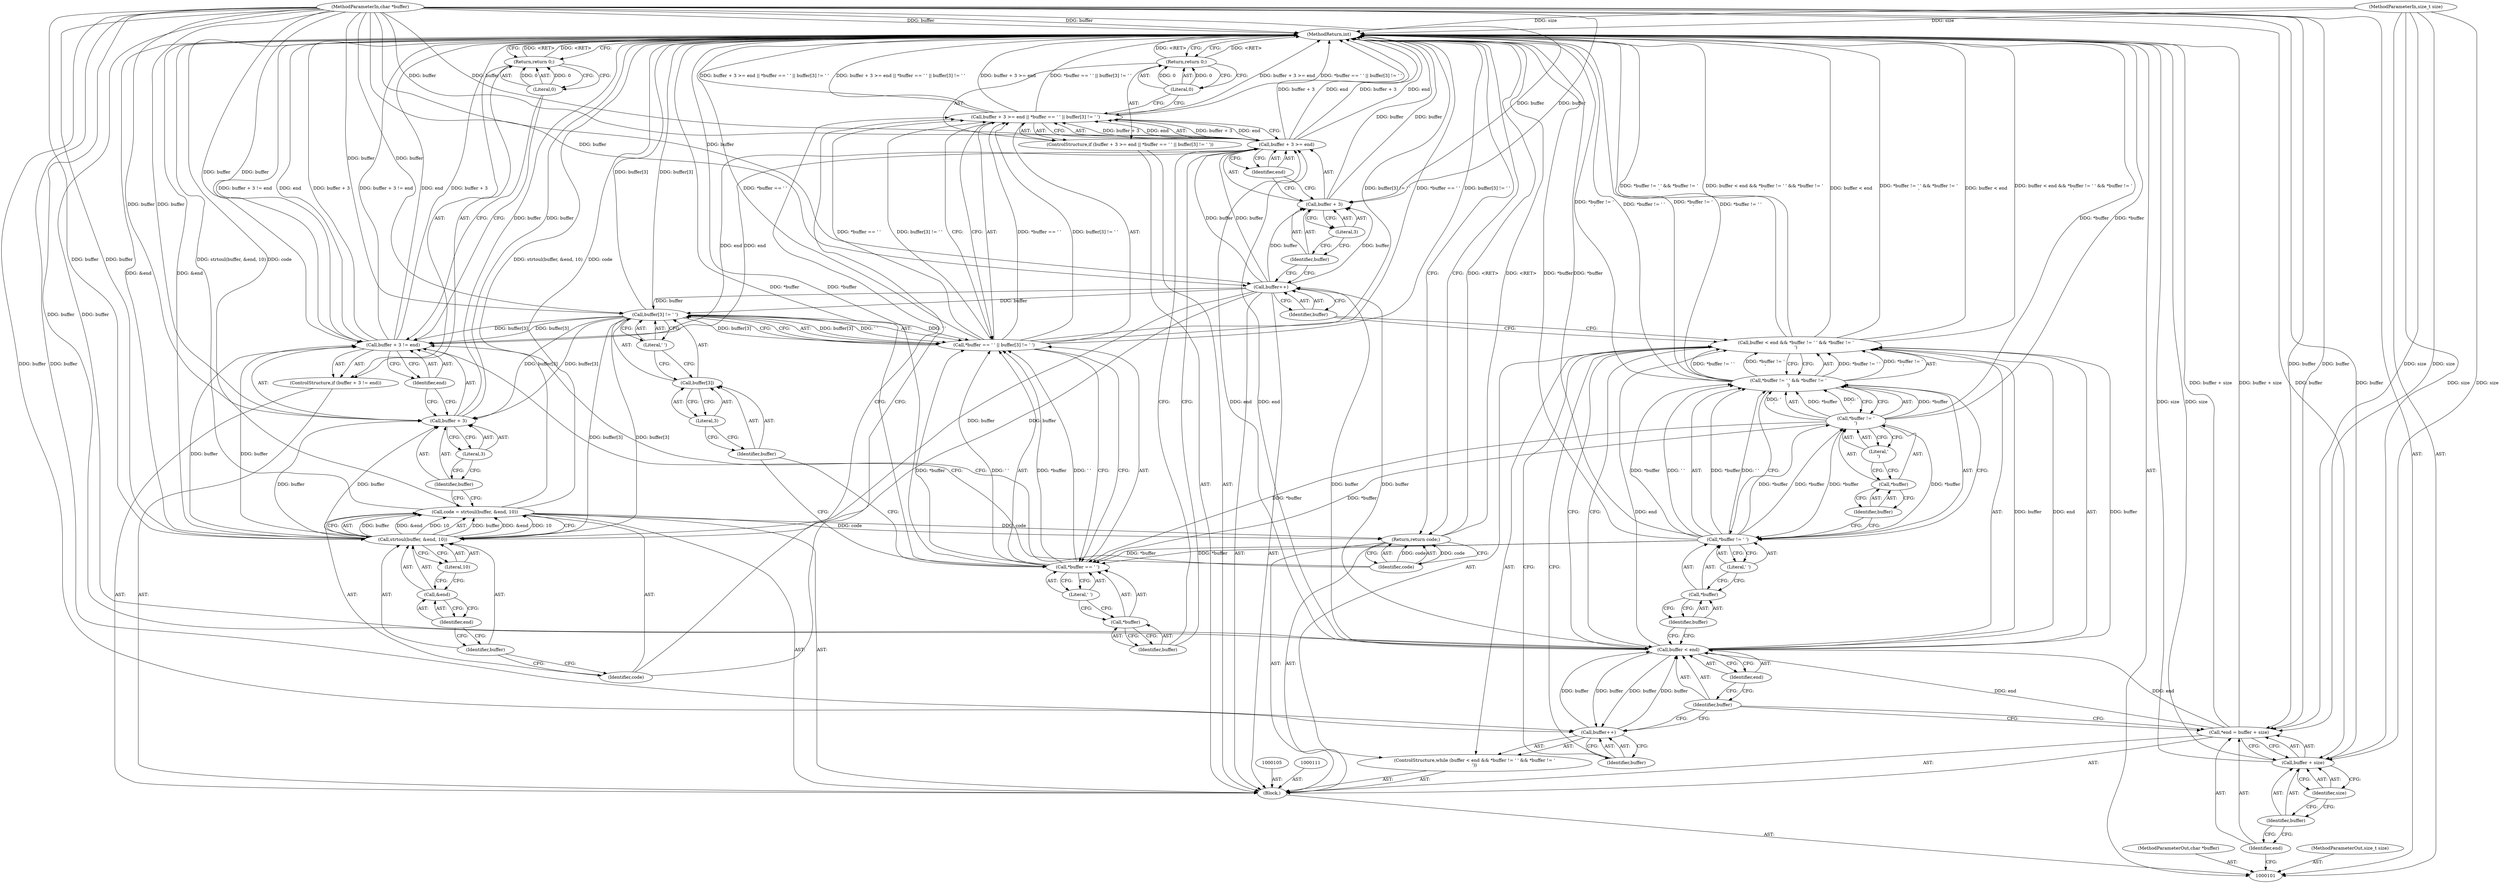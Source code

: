 digraph "0_keepalived_f28015671a4b04785859d1b4b1327b367b6a10e9" {
"1000166" [label="(MethodReturn,int)"];
"1000102" [label="(MethodParameterIn,char *buffer)"];
"1000237" [label="(MethodParameterOut,char *buffer)"];
"1000103" [label="(MethodParameterIn,size_t size)"];
"1000238" [label="(MethodParameterOut,size_t size)"];
"1000130" [label="(ControlStructure,if (buffer + 3 >= end || *buffer == ' ' || buffer[3] != ' '))"];
"1000135" [label="(Literal,3)"];
"1000136" [label="(Identifier,end)"];
"1000137" [label="(Call,*buffer == ' ' || buffer[3] != ' ')"];
"1000138" [label="(Call,*buffer == ' ')"];
"1000139" [label="(Call,*buffer)"];
"1000140" [label="(Identifier,buffer)"];
"1000141" [label="(Literal,' ')"];
"1000142" [label="(Call,buffer[3] != ' ')"];
"1000143" [label="(Call,buffer[3])"];
"1000144" [label="(Identifier,buffer)"];
"1000131" [label="(Call,buffer + 3 >= end || *buffer == ' ' || buffer[3] != ' ')"];
"1000132" [label="(Call,buffer + 3 >= end)"];
"1000133" [label="(Call,buffer + 3)"];
"1000134" [label="(Identifier,buffer)"];
"1000145" [label="(Literal,3)"];
"1000146" [label="(Literal,' ')"];
"1000147" [label="(Return,return 0;)"];
"1000148" [label="(Literal,0)"];
"1000149" [label="(Call,code = strtoul(buffer, &end, 10))"];
"1000150" [label="(Identifier,code)"];
"1000152" [label="(Identifier,buffer)"];
"1000153" [label="(Call,&end)"];
"1000154" [label="(Identifier,end)"];
"1000155" [label="(Literal,10)"];
"1000151" [label="(Call,strtoul(buffer, &end, 10))"];
"1000156" [label="(ControlStructure,if (buffer + 3 != end))"];
"1000160" [label="(Literal,3)"];
"1000161" [label="(Identifier,end)"];
"1000157" [label="(Call,buffer + 3 != end)"];
"1000158" [label="(Call,buffer + 3)"];
"1000159" [label="(Identifier,buffer)"];
"1000162" [label="(Return,return 0;)"];
"1000163" [label="(Literal,0)"];
"1000164" [label="(Return,return code;)"];
"1000165" [label="(Identifier,code)"];
"1000104" [label="(Block,)"];
"1000108" [label="(Call,buffer + size)"];
"1000109" [label="(Identifier,buffer)"];
"1000110" [label="(Identifier,size)"];
"1000106" [label="(Call,*end = buffer + size)"];
"1000107" [label="(Identifier,end)"];
"1000112" [label="(ControlStructure,while (buffer < end && *buffer != ' ' && *buffer != '\r'))"];
"1000116" [label="(Identifier,end)"];
"1000117" [label="(Call,*buffer != ' ' && *buffer != '\r')"];
"1000118" [label="(Call,*buffer != ' ')"];
"1000119" [label="(Call,*buffer)"];
"1000120" [label="(Identifier,buffer)"];
"1000121" [label="(Literal,' ')"];
"1000122" [label="(Call,*buffer != '\r')"];
"1000123" [label="(Call,*buffer)"];
"1000124" [label="(Identifier,buffer)"];
"1000125" [label="(Literal,'\r')"];
"1000113" [label="(Call,buffer < end && *buffer != ' ' && *buffer != '\r')"];
"1000114" [label="(Call,buffer < end)"];
"1000115" [label="(Identifier,buffer)"];
"1000126" [label="(Call,buffer++)"];
"1000127" [label="(Identifier,buffer)"];
"1000128" [label="(Call,buffer++)"];
"1000129" [label="(Identifier,buffer)"];
"1000166" -> "1000101"  [label="AST: "];
"1000166" -> "1000147"  [label="CFG: "];
"1000166" -> "1000162"  [label="CFG: "];
"1000166" -> "1000164"  [label="CFG: "];
"1000147" -> "1000166"  [label="DDG: <RET>"];
"1000162" -> "1000166"  [label="DDG: <RET>"];
"1000137" -> "1000166"  [label="DDG: buffer[3] != ' '"];
"1000137" -> "1000166"  [label="DDG: *buffer == ' '"];
"1000106" -> "1000166"  [label="DDG: buffer + size"];
"1000149" -> "1000166"  [label="DDG: strtoul(buffer, &end, 10)"];
"1000149" -> "1000166"  [label="DDG: code"];
"1000157" -> "1000166"  [label="DDG: buffer + 3 != end"];
"1000157" -> "1000166"  [label="DDG: end"];
"1000157" -> "1000166"  [label="DDG: buffer + 3"];
"1000113" -> "1000166"  [label="DDG: buffer < end"];
"1000113" -> "1000166"  [label="DDG: *buffer != ' ' && *buffer != '\r'"];
"1000113" -> "1000166"  [label="DDG: buffer < end && *buffer != ' ' && *buffer != '\r'"];
"1000151" -> "1000166"  [label="DDG: &end"];
"1000117" -> "1000166"  [label="DDG: *buffer != ' '"];
"1000117" -> "1000166"  [label="DDG: *buffer != '\r'"];
"1000118" -> "1000166"  [label="DDG: *buffer"];
"1000131" -> "1000166"  [label="DDG: buffer + 3 >= end || *buffer == ' ' || buffer[3] != ' '"];
"1000131" -> "1000166"  [label="DDG: buffer + 3 >= end"];
"1000131" -> "1000166"  [label="DDG: *buffer == ' ' || buffer[3] != ' '"];
"1000158" -> "1000166"  [label="DDG: buffer"];
"1000122" -> "1000166"  [label="DDG: *buffer"];
"1000138" -> "1000166"  [label="DDG: *buffer"];
"1000133" -> "1000166"  [label="DDG: buffer"];
"1000103" -> "1000166"  [label="DDG: size"];
"1000132" -> "1000166"  [label="DDG: buffer + 3"];
"1000132" -> "1000166"  [label="DDG: end"];
"1000102" -> "1000166"  [label="DDG: buffer"];
"1000108" -> "1000166"  [label="DDG: size"];
"1000142" -> "1000166"  [label="DDG: buffer[3]"];
"1000164" -> "1000166"  [label="DDG: <RET>"];
"1000102" -> "1000101"  [label="AST: "];
"1000102" -> "1000166"  [label="DDG: buffer"];
"1000102" -> "1000106"  [label="DDG: buffer"];
"1000102" -> "1000108"  [label="DDG: buffer"];
"1000102" -> "1000114"  [label="DDG: buffer"];
"1000102" -> "1000126"  [label="DDG: buffer"];
"1000102" -> "1000128"  [label="DDG: buffer"];
"1000102" -> "1000132"  [label="DDG: buffer"];
"1000102" -> "1000133"  [label="DDG: buffer"];
"1000102" -> "1000142"  [label="DDG: buffer"];
"1000102" -> "1000151"  [label="DDG: buffer"];
"1000102" -> "1000157"  [label="DDG: buffer"];
"1000102" -> "1000158"  [label="DDG: buffer"];
"1000237" -> "1000101"  [label="AST: "];
"1000103" -> "1000101"  [label="AST: "];
"1000103" -> "1000166"  [label="DDG: size"];
"1000103" -> "1000106"  [label="DDG: size"];
"1000103" -> "1000108"  [label="DDG: size"];
"1000238" -> "1000101"  [label="AST: "];
"1000130" -> "1000104"  [label="AST: "];
"1000131" -> "1000130"  [label="AST: "];
"1000147" -> "1000130"  [label="AST: "];
"1000135" -> "1000133"  [label="AST: "];
"1000135" -> "1000134"  [label="CFG: "];
"1000133" -> "1000135"  [label="CFG: "];
"1000136" -> "1000132"  [label="AST: "];
"1000136" -> "1000133"  [label="CFG: "];
"1000132" -> "1000136"  [label="CFG: "];
"1000137" -> "1000131"  [label="AST: "];
"1000137" -> "1000138"  [label="CFG: "];
"1000137" -> "1000142"  [label="CFG: "];
"1000138" -> "1000137"  [label="AST: "];
"1000142" -> "1000137"  [label="AST: "];
"1000131" -> "1000137"  [label="CFG: "];
"1000137" -> "1000166"  [label="DDG: buffer[3] != ' '"];
"1000137" -> "1000166"  [label="DDG: *buffer == ' '"];
"1000137" -> "1000131"  [label="DDG: *buffer == ' '"];
"1000137" -> "1000131"  [label="DDG: buffer[3] != ' '"];
"1000138" -> "1000137"  [label="DDG: *buffer"];
"1000138" -> "1000137"  [label="DDG: ' '"];
"1000142" -> "1000137"  [label="DDG: buffer[3]"];
"1000142" -> "1000137"  [label="DDG: ' '"];
"1000138" -> "1000137"  [label="AST: "];
"1000138" -> "1000141"  [label="CFG: "];
"1000139" -> "1000138"  [label="AST: "];
"1000141" -> "1000138"  [label="AST: "];
"1000144" -> "1000138"  [label="CFG: "];
"1000137" -> "1000138"  [label="CFG: "];
"1000138" -> "1000166"  [label="DDG: *buffer"];
"1000138" -> "1000137"  [label="DDG: *buffer"];
"1000138" -> "1000137"  [label="DDG: ' '"];
"1000122" -> "1000138"  [label="DDG: *buffer"];
"1000118" -> "1000138"  [label="DDG: *buffer"];
"1000139" -> "1000138"  [label="AST: "];
"1000139" -> "1000140"  [label="CFG: "];
"1000140" -> "1000139"  [label="AST: "];
"1000141" -> "1000139"  [label="CFG: "];
"1000140" -> "1000139"  [label="AST: "];
"1000140" -> "1000132"  [label="CFG: "];
"1000139" -> "1000140"  [label="CFG: "];
"1000141" -> "1000138"  [label="AST: "];
"1000141" -> "1000139"  [label="CFG: "];
"1000138" -> "1000141"  [label="CFG: "];
"1000142" -> "1000137"  [label="AST: "];
"1000142" -> "1000146"  [label="CFG: "];
"1000143" -> "1000142"  [label="AST: "];
"1000146" -> "1000142"  [label="AST: "];
"1000137" -> "1000142"  [label="CFG: "];
"1000142" -> "1000166"  [label="DDG: buffer[3]"];
"1000142" -> "1000137"  [label="DDG: buffer[3]"];
"1000142" -> "1000137"  [label="DDG: ' '"];
"1000102" -> "1000142"  [label="DDG: buffer"];
"1000128" -> "1000142"  [label="DDG: buffer"];
"1000142" -> "1000151"  [label="DDG: buffer[3]"];
"1000142" -> "1000157"  [label="DDG: buffer[3]"];
"1000142" -> "1000158"  [label="DDG: buffer[3]"];
"1000143" -> "1000142"  [label="AST: "];
"1000143" -> "1000145"  [label="CFG: "];
"1000144" -> "1000143"  [label="AST: "];
"1000145" -> "1000143"  [label="AST: "];
"1000146" -> "1000143"  [label="CFG: "];
"1000144" -> "1000143"  [label="AST: "];
"1000144" -> "1000138"  [label="CFG: "];
"1000145" -> "1000144"  [label="CFG: "];
"1000131" -> "1000130"  [label="AST: "];
"1000131" -> "1000132"  [label="CFG: "];
"1000131" -> "1000137"  [label="CFG: "];
"1000132" -> "1000131"  [label="AST: "];
"1000137" -> "1000131"  [label="AST: "];
"1000148" -> "1000131"  [label="CFG: "];
"1000150" -> "1000131"  [label="CFG: "];
"1000131" -> "1000166"  [label="DDG: buffer + 3 >= end || *buffer == ' ' || buffer[3] != ' '"];
"1000131" -> "1000166"  [label="DDG: buffer + 3 >= end"];
"1000131" -> "1000166"  [label="DDG: *buffer == ' ' || buffer[3] != ' '"];
"1000132" -> "1000131"  [label="DDG: buffer + 3"];
"1000132" -> "1000131"  [label="DDG: end"];
"1000137" -> "1000131"  [label="DDG: *buffer == ' '"];
"1000137" -> "1000131"  [label="DDG: buffer[3] != ' '"];
"1000132" -> "1000131"  [label="AST: "];
"1000132" -> "1000136"  [label="CFG: "];
"1000133" -> "1000132"  [label="AST: "];
"1000136" -> "1000132"  [label="AST: "];
"1000140" -> "1000132"  [label="CFG: "];
"1000131" -> "1000132"  [label="CFG: "];
"1000132" -> "1000166"  [label="DDG: buffer + 3"];
"1000132" -> "1000166"  [label="DDG: end"];
"1000132" -> "1000131"  [label="DDG: buffer + 3"];
"1000132" -> "1000131"  [label="DDG: end"];
"1000128" -> "1000132"  [label="DDG: buffer"];
"1000102" -> "1000132"  [label="DDG: buffer"];
"1000114" -> "1000132"  [label="DDG: end"];
"1000132" -> "1000157"  [label="DDG: end"];
"1000133" -> "1000132"  [label="AST: "];
"1000133" -> "1000135"  [label="CFG: "];
"1000134" -> "1000133"  [label="AST: "];
"1000135" -> "1000133"  [label="AST: "];
"1000136" -> "1000133"  [label="CFG: "];
"1000133" -> "1000166"  [label="DDG: buffer"];
"1000128" -> "1000133"  [label="DDG: buffer"];
"1000102" -> "1000133"  [label="DDG: buffer"];
"1000134" -> "1000133"  [label="AST: "];
"1000134" -> "1000128"  [label="CFG: "];
"1000135" -> "1000134"  [label="CFG: "];
"1000145" -> "1000143"  [label="AST: "];
"1000145" -> "1000144"  [label="CFG: "];
"1000143" -> "1000145"  [label="CFG: "];
"1000146" -> "1000142"  [label="AST: "];
"1000146" -> "1000143"  [label="CFG: "];
"1000142" -> "1000146"  [label="CFG: "];
"1000147" -> "1000130"  [label="AST: "];
"1000147" -> "1000148"  [label="CFG: "];
"1000148" -> "1000147"  [label="AST: "];
"1000166" -> "1000147"  [label="CFG: "];
"1000147" -> "1000166"  [label="DDG: <RET>"];
"1000148" -> "1000147"  [label="DDG: 0"];
"1000148" -> "1000147"  [label="AST: "];
"1000148" -> "1000131"  [label="CFG: "];
"1000147" -> "1000148"  [label="CFG: "];
"1000148" -> "1000147"  [label="DDG: 0"];
"1000149" -> "1000104"  [label="AST: "];
"1000149" -> "1000151"  [label="CFG: "];
"1000150" -> "1000149"  [label="AST: "];
"1000151" -> "1000149"  [label="AST: "];
"1000159" -> "1000149"  [label="CFG: "];
"1000149" -> "1000166"  [label="DDG: strtoul(buffer, &end, 10)"];
"1000149" -> "1000166"  [label="DDG: code"];
"1000151" -> "1000149"  [label="DDG: buffer"];
"1000151" -> "1000149"  [label="DDG: &end"];
"1000151" -> "1000149"  [label="DDG: 10"];
"1000149" -> "1000164"  [label="DDG: code"];
"1000150" -> "1000149"  [label="AST: "];
"1000150" -> "1000131"  [label="CFG: "];
"1000152" -> "1000150"  [label="CFG: "];
"1000152" -> "1000151"  [label="AST: "];
"1000152" -> "1000150"  [label="CFG: "];
"1000154" -> "1000152"  [label="CFG: "];
"1000153" -> "1000151"  [label="AST: "];
"1000153" -> "1000154"  [label="CFG: "];
"1000154" -> "1000153"  [label="AST: "];
"1000155" -> "1000153"  [label="CFG: "];
"1000154" -> "1000153"  [label="AST: "];
"1000154" -> "1000152"  [label="CFG: "];
"1000153" -> "1000154"  [label="CFG: "];
"1000155" -> "1000151"  [label="AST: "];
"1000155" -> "1000153"  [label="CFG: "];
"1000151" -> "1000155"  [label="CFG: "];
"1000151" -> "1000149"  [label="AST: "];
"1000151" -> "1000155"  [label="CFG: "];
"1000152" -> "1000151"  [label="AST: "];
"1000153" -> "1000151"  [label="AST: "];
"1000155" -> "1000151"  [label="AST: "];
"1000149" -> "1000151"  [label="CFG: "];
"1000151" -> "1000166"  [label="DDG: &end"];
"1000151" -> "1000149"  [label="DDG: buffer"];
"1000151" -> "1000149"  [label="DDG: &end"];
"1000151" -> "1000149"  [label="DDG: 10"];
"1000142" -> "1000151"  [label="DDG: buffer[3]"];
"1000102" -> "1000151"  [label="DDG: buffer"];
"1000128" -> "1000151"  [label="DDG: buffer"];
"1000151" -> "1000157"  [label="DDG: buffer"];
"1000151" -> "1000158"  [label="DDG: buffer"];
"1000156" -> "1000104"  [label="AST: "];
"1000157" -> "1000156"  [label="AST: "];
"1000162" -> "1000156"  [label="AST: "];
"1000160" -> "1000158"  [label="AST: "];
"1000160" -> "1000159"  [label="CFG: "];
"1000158" -> "1000160"  [label="CFG: "];
"1000161" -> "1000157"  [label="AST: "];
"1000161" -> "1000158"  [label="CFG: "];
"1000157" -> "1000161"  [label="CFG: "];
"1000157" -> "1000156"  [label="AST: "];
"1000157" -> "1000161"  [label="CFG: "];
"1000158" -> "1000157"  [label="AST: "];
"1000161" -> "1000157"  [label="AST: "];
"1000163" -> "1000157"  [label="CFG: "];
"1000165" -> "1000157"  [label="CFG: "];
"1000157" -> "1000166"  [label="DDG: buffer + 3 != end"];
"1000157" -> "1000166"  [label="DDG: end"];
"1000157" -> "1000166"  [label="DDG: buffer + 3"];
"1000151" -> "1000157"  [label="DDG: buffer"];
"1000142" -> "1000157"  [label="DDG: buffer[3]"];
"1000102" -> "1000157"  [label="DDG: buffer"];
"1000132" -> "1000157"  [label="DDG: end"];
"1000158" -> "1000157"  [label="AST: "];
"1000158" -> "1000160"  [label="CFG: "];
"1000159" -> "1000158"  [label="AST: "];
"1000160" -> "1000158"  [label="AST: "];
"1000161" -> "1000158"  [label="CFG: "];
"1000158" -> "1000166"  [label="DDG: buffer"];
"1000151" -> "1000158"  [label="DDG: buffer"];
"1000142" -> "1000158"  [label="DDG: buffer[3]"];
"1000102" -> "1000158"  [label="DDG: buffer"];
"1000159" -> "1000158"  [label="AST: "];
"1000159" -> "1000149"  [label="CFG: "];
"1000160" -> "1000159"  [label="CFG: "];
"1000162" -> "1000156"  [label="AST: "];
"1000162" -> "1000163"  [label="CFG: "];
"1000163" -> "1000162"  [label="AST: "];
"1000166" -> "1000162"  [label="CFG: "];
"1000162" -> "1000166"  [label="DDG: <RET>"];
"1000163" -> "1000162"  [label="DDG: 0"];
"1000163" -> "1000162"  [label="AST: "];
"1000163" -> "1000157"  [label="CFG: "];
"1000162" -> "1000163"  [label="CFG: "];
"1000163" -> "1000162"  [label="DDG: 0"];
"1000164" -> "1000104"  [label="AST: "];
"1000164" -> "1000165"  [label="CFG: "];
"1000165" -> "1000164"  [label="AST: "];
"1000166" -> "1000164"  [label="CFG: "];
"1000164" -> "1000166"  [label="DDG: <RET>"];
"1000165" -> "1000164"  [label="DDG: code"];
"1000149" -> "1000164"  [label="DDG: code"];
"1000165" -> "1000164"  [label="AST: "];
"1000165" -> "1000157"  [label="CFG: "];
"1000164" -> "1000165"  [label="CFG: "];
"1000165" -> "1000164"  [label="DDG: code"];
"1000104" -> "1000101"  [label="AST: "];
"1000105" -> "1000104"  [label="AST: "];
"1000106" -> "1000104"  [label="AST: "];
"1000111" -> "1000104"  [label="AST: "];
"1000112" -> "1000104"  [label="AST: "];
"1000128" -> "1000104"  [label="AST: "];
"1000130" -> "1000104"  [label="AST: "];
"1000149" -> "1000104"  [label="AST: "];
"1000156" -> "1000104"  [label="AST: "];
"1000164" -> "1000104"  [label="AST: "];
"1000108" -> "1000106"  [label="AST: "];
"1000108" -> "1000110"  [label="CFG: "];
"1000109" -> "1000108"  [label="AST: "];
"1000110" -> "1000108"  [label="AST: "];
"1000106" -> "1000108"  [label="CFG: "];
"1000108" -> "1000166"  [label="DDG: size"];
"1000102" -> "1000108"  [label="DDG: buffer"];
"1000103" -> "1000108"  [label="DDG: size"];
"1000109" -> "1000108"  [label="AST: "];
"1000109" -> "1000107"  [label="CFG: "];
"1000110" -> "1000109"  [label="CFG: "];
"1000110" -> "1000108"  [label="AST: "];
"1000110" -> "1000109"  [label="CFG: "];
"1000108" -> "1000110"  [label="CFG: "];
"1000106" -> "1000104"  [label="AST: "];
"1000106" -> "1000108"  [label="CFG: "];
"1000107" -> "1000106"  [label="AST: "];
"1000108" -> "1000106"  [label="AST: "];
"1000115" -> "1000106"  [label="CFG: "];
"1000106" -> "1000166"  [label="DDG: buffer + size"];
"1000102" -> "1000106"  [label="DDG: buffer"];
"1000103" -> "1000106"  [label="DDG: size"];
"1000106" -> "1000114"  [label="DDG: end"];
"1000107" -> "1000106"  [label="AST: "];
"1000107" -> "1000101"  [label="CFG: "];
"1000109" -> "1000107"  [label="CFG: "];
"1000112" -> "1000104"  [label="AST: "];
"1000113" -> "1000112"  [label="AST: "];
"1000126" -> "1000112"  [label="AST: "];
"1000116" -> "1000114"  [label="AST: "];
"1000116" -> "1000115"  [label="CFG: "];
"1000114" -> "1000116"  [label="CFG: "];
"1000117" -> "1000113"  [label="AST: "];
"1000117" -> "1000118"  [label="CFG: "];
"1000117" -> "1000122"  [label="CFG: "];
"1000118" -> "1000117"  [label="AST: "];
"1000122" -> "1000117"  [label="AST: "];
"1000113" -> "1000117"  [label="CFG: "];
"1000117" -> "1000166"  [label="DDG: *buffer != ' '"];
"1000117" -> "1000166"  [label="DDG: *buffer != '\r'"];
"1000117" -> "1000113"  [label="DDG: *buffer != ' '"];
"1000117" -> "1000113"  [label="DDG: *buffer != '\r'"];
"1000118" -> "1000117"  [label="DDG: *buffer"];
"1000118" -> "1000117"  [label="DDG: ' '"];
"1000122" -> "1000117"  [label="DDG: *buffer"];
"1000122" -> "1000117"  [label="DDG: '\r'"];
"1000118" -> "1000117"  [label="AST: "];
"1000118" -> "1000121"  [label="CFG: "];
"1000119" -> "1000118"  [label="AST: "];
"1000121" -> "1000118"  [label="AST: "];
"1000124" -> "1000118"  [label="CFG: "];
"1000117" -> "1000118"  [label="CFG: "];
"1000118" -> "1000166"  [label="DDG: *buffer"];
"1000118" -> "1000117"  [label="DDG: *buffer"];
"1000118" -> "1000117"  [label="DDG: ' '"];
"1000122" -> "1000118"  [label="DDG: *buffer"];
"1000118" -> "1000122"  [label="DDG: *buffer"];
"1000118" -> "1000138"  [label="DDG: *buffer"];
"1000119" -> "1000118"  [label="AST: "];
"1000119" -> "1000120"  [label="CFG: "];
"1000120" -> "1000119"  [label="AST: "];
"1000121" -> "1000119"  [label="CFG: "];
"1000120" -> "1000119"  [label="AST: "];
"1000120" -> "1000114"  [label="CFG: "];
"1000119" -> "1000120"  [label="CFG: "];
"1000121" -> "1000118"  [label="AST: "];
"1000121" -> "1000119"  [label="CFG: "];
"1000118" -> "1000121"  [label="CFG: "];
"1000122" -> "1000117"  [label="AST: "];
"1000122" -> "1000125"  [label="CFG: "];
"1000123" -> "1000122"  [label="AST: "];
"1000125" -> "1000122"  [label="AST: "];
"1000117" -> "1000122"  [label="CFG: "];
"1000122" -> "1000166"  [label="DDG: *buffer"];
"1000122" -> "1000118"  [label="DDG: *buffer"];
"1000122" -> "1000117"  [label="DDG: *buffer"];
"1000122" -> "1000117"  [label="DDG: '\r'"];
"1000118" -> "1000122"  [label="DDG: *buffer"];
"1000122" -> "1000138"  [label="DDG: *buffer"];
"1000123" -> "1000122"  [label="AST: "];
"1000123" -> "1000124"  [label="CFG: "];
"1000124" -> "1000123"  [label="AST: "];
"1000125" -> "1000123"  [label="CFG: "];
"1000124" -> "1000123"  [label="AST: "];
"1000124" -> "1000118"  [label="CFG: "];
"1000123" -> "1000124"  [label="CFG: "];
"1000125" -> "1000122"  [label="AST: "];
"1000125" -> "1000123"  [label="CFG: "];
"1000122" -> "1000125"  [label="CFG: "];
"1000113" -> "1000112"  [label="AST: "];
"1000113" -> "1000114"  [label="CFG: "];
"1000113" -> "1000117"  [label="CFG: "];
"1000114" -> "1000113"  [label="AST: "];
"1000117" -> "1000113"  [label="AST: "];
"1000127" -> "1000113"  [label="CFG: "];
"1000129" -> "1000113"  [label="CFG: "];
"1000113" -> "1000166"  [label="DDG: buffer < end"];
"1000113" -> "1000166"  [label="DDG: *buffer != ' ' && *buffer != '\r'"];
"1000113" -> "1000166"  [label="DDG: buffer < end && *buffer != ' ' && *buffer != '\r'"];
"1000114" -> "1000113"  [label="DDG: buffer"];
"1000114" -> "1000113"  [label="DDG: end"];
"1000117" -> "1000113"  [label="DDG: *buffer != ' '"];
"1000117" -> "1000113"  [label="DDG: *buffer != '\r'"];
"1000114" -> "1000113"  [label="AST: "];
"1000114" -> "1000116"  [label="CFG: "];
"1000115" -> "1000114"  [label="AST: "];
"1000116" -> "1000114"  [label="AST: "];
"1000120" -> "1000114"  [label="CFG: "];
"1000113" -> "1000114"  [label="CFG: "];
"1000114" -> "1000113"  [label="DDG: buffer"];
"1000114" -> "1000113"  [label="DDG: end"];
"1000126" -> "1000114"  [label="DDG: buffer"];
"1000102" -> "1000114"  [label="DDG: buffer"];
"1000106" -> "1000114"  [label="DDG: end"];
"1000114" -> "1000126"  [label="DDG: buffer"];
"1000114" -> "1000128"  [label="DDG: buffer"];
"1000114" -> "1000132"  [label="DDG: end"];
"1000115" -> "1000114"  [label="AST: "];
"1000115" -> "1000126"  [label="CFG: "];
"1000115" -> "1000106"  [label="CFG: "];
"1000116" -> "1000115"  [label="CFG: "];
"1000126" -> "1000112"  [label="AST: "];
"1000126" -> "1000127"  [label="CFG: "];
"1000127" -> "1000126"  [label="AST: "];
"1000115" -> "1000126"  [label="CFG: "];
"1000126" -> "1000114"  [label="DDG: buffer"];
"1000114" -> "1000126"  [label="DDG: buffer"];
"1000102" -> "1000126"  [label="DDG: buffer"];
"1000127" -> "1000126"  [label="AST: "];
"1000127" -> "1000113"  [label="CFG: "];
"1000126" -> "1000127"  [label="CFG: "];
"1000128" -> "1000104"  [label="AST: "];
"1000128" -> "1000129"  [label="CFG: "];
"1000129" -> "1000128"  [label="AST: "];
"1000134" -> "1000128"  [label="CFG: "];
"1000114" -> "1000128"  [label="DDG: buffer"];
"1000102" -> "1000128"  [label="DDG: buffer"];
"1000128" -> "1000132"  [label="DDG: buffer"];
"1000128" -> "1000133"  [label="DDG: buffer"];
"1000128" -> "1000142"  [label="DDG: buffer"];
"1000128" -> "1000151"  [label="DDG: buffer"];
"1000129" -> "1000128"  [label="AST: "];
"1000129" -> "1000113"  [label="CFG: "];
"1000128" -> "1000129"  [label="CFG: "];
}
